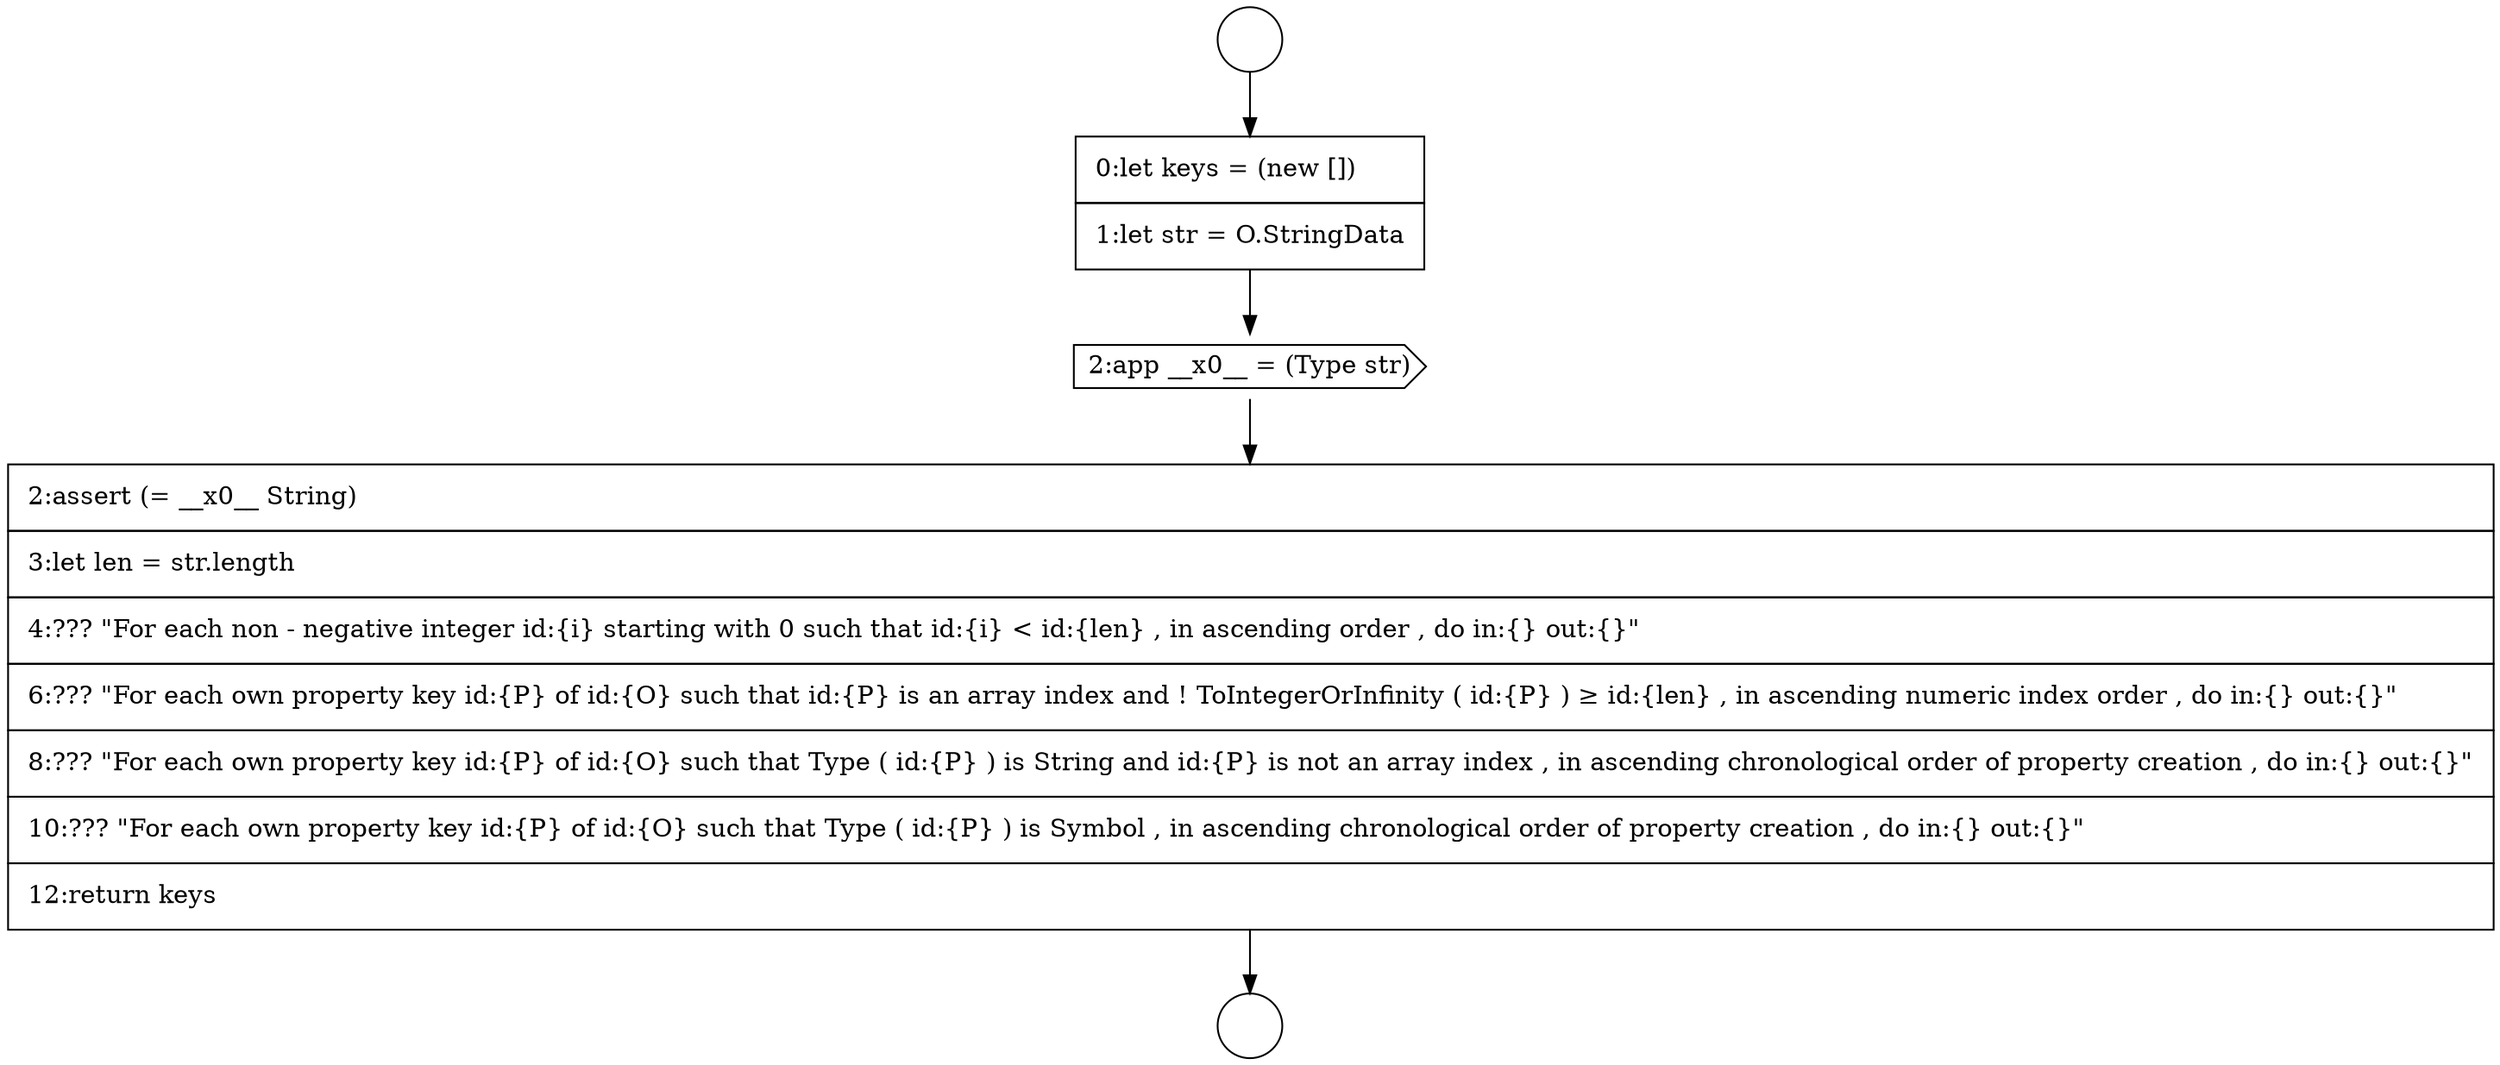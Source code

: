 digraph {
  node2712 [shape=circle label=" " color="black" fillcolor="white" style=filled]
  node2713 [shape=circle label=" " color="black" fillcolor="white" style=filled]
  node2716 [shape=none, margin=0, label=<<font color="black">
    <table border="0" cellborder="1" cellspacing="0" cellpadding="10">
      <tr><td align="left">2:assert (= __x0__ String)</td></tr>
      <tr><td align="left">3:let len = str.length</td></tr>
      <tr><td align="left">4:??? &quot;For each non - negative integer id:{i} starting with 0 such that id:{i} &lt; id:{len} , in ascending order , do in:{} out:{}&quot;</td></tr>
      <tr><td align="left">6:??? &quot;For each own property key id:{P} of id:{O} such that id:{P} is an array index and ! ToIntegerOrInfinity ( id:{P} ) &ge; id:{len} , in ascending numeric index order , do in:{} out:{}&quot;</td></tr>
      <tr><td align="left">8:??? &quot;For each own property key id:{P} of id:{O} such that Type ( id:{P} ) is String and id:{P} is not an array index , in ascending chronological order of property creation , do in:{} out:{}&quot;</td></tr>
      <tr><td align="left">10:??? &quot;For each own property key id:{P} of id:{O} such that Type ( id:{P} ) is Symbol , in ascending chronological order of property creation , do in:{} out:{}&quot;</td></tr>
      <tr><td align="left">12:return keys</td></tr>
    </table>
  </font>> color="black" fillcolor="white" style=filled]
  node2715 [shape=cds, label=<<font color="black">2:app __x0__ = (Type str)</font>> color="black" fillcolor="white" style=filled]
  node2714 [shape=none, margin=0, label=<<font color="black">
    <table border="0" cellborder="1" cellspacing="0" cellpadding="10">
      <tr><td align="left">0:let keys = (new [])</td></tr>
      <tr><td align="left">1:let str = O.StringData</td></tr>
    </table>
  </font>> color="black" fillcolor="white" style=filled]
  node2712 -> node2714 [ color="black"]
  node2714 -> node2715 [ color="black"]
  node2715 -> node2716 [ color="black"]
  node2716 -> node2713 [ color="black"]
}
